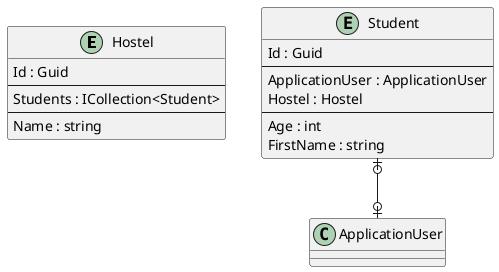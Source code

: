 @startuml

entity Hostel {
    Id : Guid
    --
    Students : ICollection<Student>
    ' HostelKeyCodePlaceholder
    --
    Name : string
    ' HostelPropertyCodePlaceholder
}

entity Student {
    Id : Guid
    --
    ApplicationUser : ApplicationUser
    Hostel : Hostel
    ' StudentKeyCodePlaceholder
    --
    Age : int
    FirstName : string
    ' StudentPropertyCodePlaceholder
}

' EntityCodePlaceholder

Student |o--o| ApplicationUser
' RelationshipCodePlaceholder

@enduml
